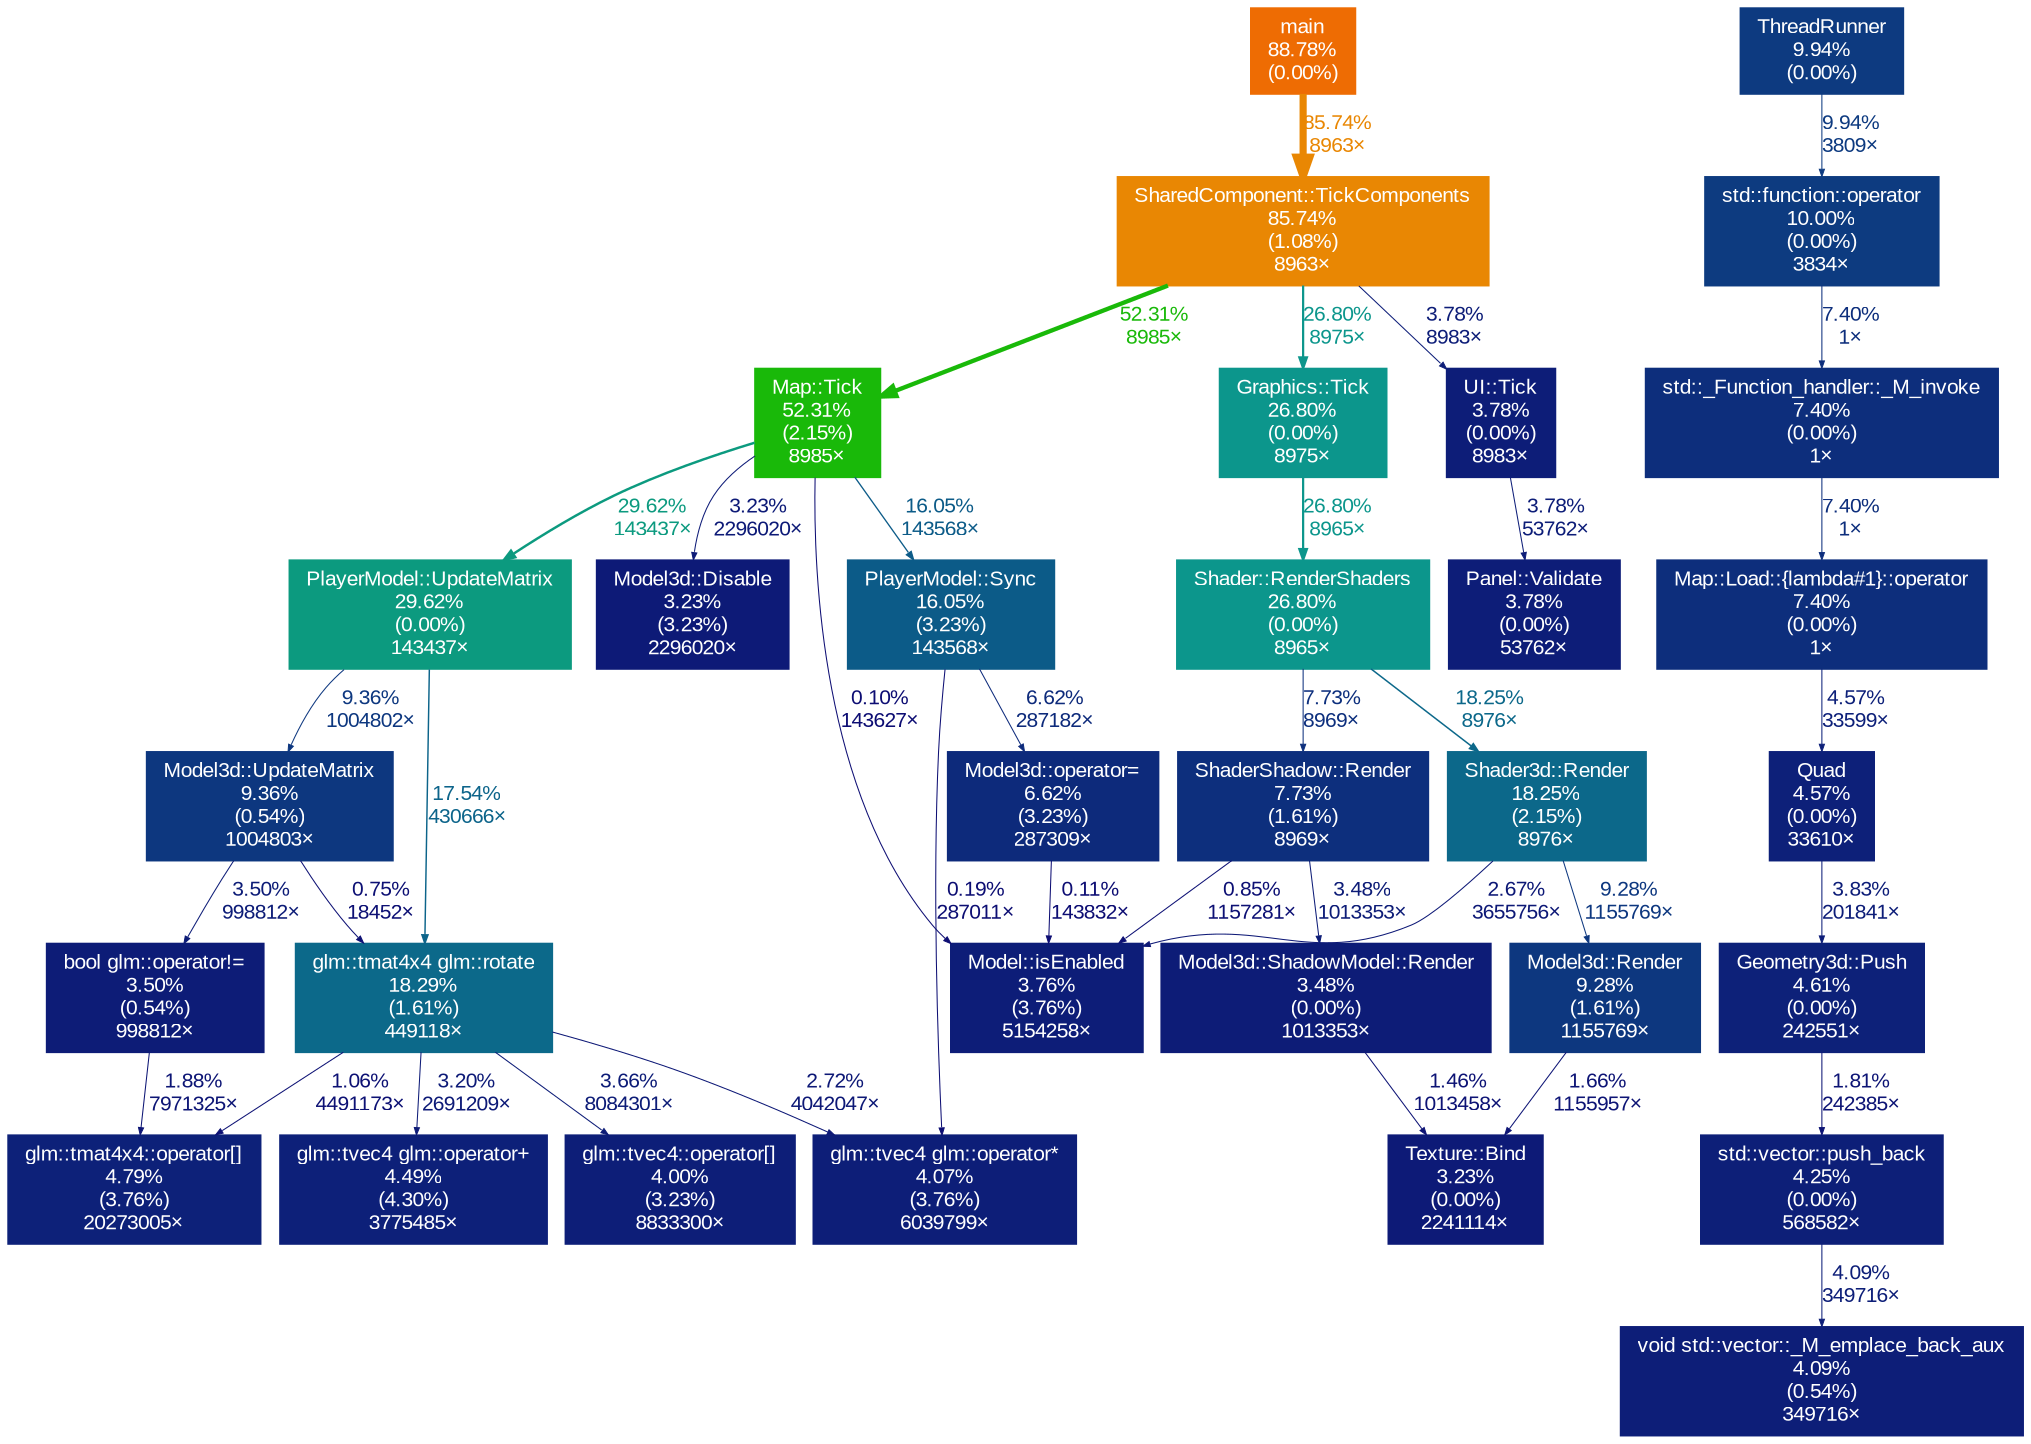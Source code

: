 digraph {
	graph [fontname=Arial, nodesep=0.125, ranksep=0.25];
	node [fontcolor=white, fontname=Arial, height=0, shape=box, style=filled, width=0];
	edge [fontname=Arial];
	1 [color="#ee6c03", fontcolor="#ffffff", fontsize="10.00", label="main\n88.78%\n(0.00%)"];
	1 -> 2 [arrowsize="0.93", color="#e98703", fontcolor="#e98703", fontsize="10.00", label="85.74%\n8963×", labeldistance="3.43", penwidth="3.43"];
	2 [color="#e98703", fontcolor="#ffffff", fontsize="10.00", label="SharedComponent::TickComponents\n85.74%\n(1.08%)\n8963×"];
	2 -> 3 [arrowsize="0.72", color="#19b909", fontcolor="#19b909", fontsize="10.00", label="52.31%\n8985×", labeldistance="2.09", penwidth="2.09"];
	2 -> 5 [arrowsize="0.52", color="#0c968c", fontcolor="#0c968c", fontsize="10.00", label="26.80%\n8975×", labeldistance="1.07", penwidth="1.07"];
	2 -> 27 [arrowsize="0.35", color="#0d1d78", fontcolor="#0d1d78", fontsize="10.00", label="3.78%\n8983×", labeldistance="0.50", penwidth="0.50"];
	3 [color="#19b909", fontcolor="#ffffff", fontsize="10.00", label="Map::Tick\n52.31%\n(2.15%)\n8985×"];
	3 -> 4 [arrowsize="0.54", color="#0c9a7f", fontcolor="#0c9a7f", fontsize="10.00", label="29.62%\n143437×", labeldistance="1.18", penwidth="1.18"];
	3 -> 9 [arrowsize="0.40", color="#0c5b88", fontcolor="#0c5b88", fontsize="10.00", label="16.05%\n143568×", labeldistance="0.64", penwidth="0.64"];
	3 -> 28 [arrowsize="0.35", color="#0d0d73", fontcolor="#0d0d73", fontsize="10.00", label="0.10%\n143627×", labeldistance="0.50", penwidth="0.50"];
	3 -> 31 [arrowsize="0.35", color="#0d1a77", fontcolor="#0d1a77", fontsize="10.00", label="3.23%\n2296020×", labeldistance="0.50", penwidth="0.50"];
	4 [color="#0c9a7f", fontcolor="#ffffff", fontsize="10.00", label="PlayerModel::UpdateMatrix\n29.62%\n(0.00%)\n143437×"];
	4 -> 8 [arrowsize="0.42", color="#0c648a", fontcolor="#0c648a", fontsize="10.00", label="17.54%\n430666×", labeldistance="0.70", penwidth="0.70"];
	4 -> 12 [arrowsize="0.35", color="#0d377f", fontcolor="#0d377f", fontsize="10.00", label="9.36%\n1004802×", labeldistance="0.50", penwidth="0.50"];
	5 [color="#0c968c", fontcolor="#ffffff", fontsize="10.00", label="Graphics::Tick\n26.80%\n(0.00%)\n8975×"];
	5 -> 6 [arrowsize="0.52", color="#0c968c", fontcolor="#0c968c", fontsize="10.00", label="26.80%\n8965×", labeldistance="1.07", penwidth="1.07"];
	6 [color="#0c968c", fontcolor="#ffffff", fontsize="10.00", label="Shader::RenderShaders\n26.80%\n(0.00%)\n8965×"];
	6 -> 7 [arrowsize="0.43", color="#0c688a", fontcolor="#0c688a", fontsize="10.00", label="18.25%\n8976×", labeldistance="0.73", penwidth="0.73"];
	6 -> 14 [arrowsize="0.35", color="#0d2f7d", fontcolor="#0d2f7d", fontsize="10.00", label="7.73%\n8969×", labeldistance="0.50", penwidth="0.50"];
	7 [color="#0c688a", fontcolor="#ffffff", fontsize="10.00", label="Shader3d::Render\n18.25%\n(2.15%)\n8976×"];
	7 -> 13 [arrowsize="0.35", color="#0d377f", fontcolor="#0d377f", fontsize="10.00", label="9.28%\n1155769×", labeldistance="0.50", penwidth="0.50"];
	7 -> 28 [arrowsize="0.35", color="#0d1876", fontcolor="#0d1876", fontsize="10.00", label="2.67%\n3655756×", labeldistance="0.50", penwidth="0.50"];
	8 [color="#0c698a", fontcolor="#ffffff", fontsize="10.00", label="glm::tmat4x4 glm::rotate\n18.29%\n(1.61%)\n449118×"];
	8 -> 18 [arrowsize="0.35", color="#0d1174", fontcolor="#0d1174", fontsize="10.00", label="1.06%\n4491173×", labeldistance="0.50", penwidth="0.50"];
	8 -> 21 [arrowsize="0.35", color="#0d1a77", fontcolor="#0d1a77", fontsize="10.00", label="3.20%\n2691209×", labeldistance="0.50", penwidth="0.50"];
	8 -> 24 [arrowsize="0.35", color="#0d1876", fontcolor="#0d1876", fontsize="10.00", label="2.72%\n4042047×", labeldistance="0.50", penwidth="0.50"];
	8 -> 25 [arrowsize="0.35", color="#0d1c77", fontcolor="#0d1c77", fontsize="10.00", label="3.66%\n8084301×", labeldistance="0.50", penwidth="0.50"];
	9 [color="#0c5b88", fontcolor="#ffffff", fontsize="10.00", label="PlayerModel::Sync\n16.05%\n(3.23%)\n143568×"];
	9 -> 17 [arrowsize="0.35", color="#0d2a7b", fontcolor="#0d2a7b", fontsize="10.00", label="6.62%\n287182×", labeldistance="0.50", penwidth="0.50"];
	9 -> 24 [arrowsize="0.35", color="#0d0e73", fontcolor="#0d0e73", fontsize="10.00", label="0.19%\n287011×", labeldistance="0.50", penwidth="0.50"];
	10 [color="#0d3b80", fontcolor="#ffffff", fontsize="10.00", label="std::function::operator\n10.00%\n(0.00%)\n3834×"];
	10 -> 15 [arrowsize="0.35", color="#0d2e7c", fontcolor="#0d2e7c", fontsize="10.00", label="7.40%\n1×", labeldistance="0.50", penwidth="0.50"];
	11 [color="#0d3a80", fontcolor="#ffffff", fontsize="10.00", label="ThreadRunner\n9.94%\n(0.00%)"];
	11 -> 10 [arrowsize="0.35", color="#0d3a80", fontcolor="#0d3a80", fontsize="10.00", label="9.94%\n3809×", labeldistance="0.50", penwidth="0.50"];
	12 [color="#0d377f", fontcolor="#ffffff", fontsize="10.00", label="Model3d::UpdateMatrix\n9.36%\n(0.54%)\n1004803×"];
	12 -> 8 [arrowsize="0.35", color="#0d1074", fontcolor="#0d1074", fontsize="10.00", label="0.75%\n18452×", labeldistance="0.50", penwidth="0.50"];
	12 -> 29 [arrowsize="0.35", color="#0d1c77", fontcolor="#0d1c77", fontsize="10.00", label="3.50%\n998812×", labeldistance="0.50", penwidth="0.50"];
	13 [color="#0d377f", fontcolor="#ffffff", fontsize="10.00", label="Model3d::Render\n9.28%\n(1.61%)\n1155769×"];
	13 -> 32 [arrowsize="0.35", color="#0d1475", fontcolor="#0d1475", fontsize="10.00", label="1.66%\n1155957×", labeldistance="0.50", penwidth="0.50"];
	14 [color="#0d2f7d", fontcolor="#ffffff", fontsize="10.00", label="ShaderShadow::Render\n7.73%\n(1.61%)\n8969×"];
	14 -> 28 [arrowsize="0.35", color="#0d1074", fontcolor="#0d1074", fontsize="10.00", label="0.85%\n1157281×", labeldistance="0.50", penwidth="0.50"];
	14 -> 30 [arrowsize="0.35", color="#0d1c77", fontcolor="#0d1c77", fontsize="10.00", label="3.48%\n1013353×", labeldistance="0.50", penwidth="0.50"];
	15 [color="#0d2e7c", fontcolor="#ffffff", fontsize="10.00", label="std::_Function_handler::_M_invoke\n7.40%\n(0.00%)\n1×"];
	15 -> 16 [arrowsize="0.35", color="#0d2e7c", fontcolor="#0d2e7c", fontsize="10.00", label="7.40%\n1×", labeldistance="0.50", penwidth="0.50"];
	16 [color="#0d2e7c", fontcolor="#ffffff", fontsize="10.00", label="Map::Load::{lambda#1}::operator\n7.40%\n(0.00%)\n1×"];
	16 -> 20 [arrowsize="0.35", color="#0d2079", fontcolor="#0d2079", fontsize="10.00", label="4.57%\n33599×", labeldistance="0.50", penwidth="0.50"];
	17 [color="#0d2a7b", fontcolor="#ffffff", fontsize="10.00", label="Model3d::operator=\n6.62%\n(3.23%)\n287309×"];
	17 -> 28 [arrowsize="0.35", color="#0d0d73", fontcolor="#0d0d73", fontsize="10.00", label="0.11%\n143832×", labeldistance="0.50", penwidth="0.50"];
	18 [color="#0d2179", fontcolor="#ffffff", fontsize="10.00", label="glm::tmat4x4::operator[]\n4.79%\n(3.76%)\n20273005×"];
	19 [color="#0d2179", fontcolor="#ffffff", fontsize="10.00", label="Geometry3d::Push\n4.61%\n(0.00%)\n242551×"];
	19 -> 22 [arrowsize="0.35", color="#0d1475", fontcolor="#0d1475", fontsize="10.00", label="1.81%\n242385×", labeldistance="0.50", penwidth="0.50"];
	20 [color="#0d2079", fontcolor="#ffffff", fontsize="10.00", label="Quad\n4.57%\n(0.00%)\n33610×"];
	20 -> 19 [arrowsize="0.35", color="#0d1d78", fontcolor="#0d1d78", fontsize="10.00", label="3.83%\n201841×", labeldistance="0.50", penwidth="0.50"];
	21 [color="#0d2079", fontcolor="#ffffff", fontsize="10.00", label="glm::tvec4 glm::operator+\n4.49%\n(4.30%)\n3775485×"];
	22 [color="#0d1f78", fontcolor="#ffffff", fontsize="10.00", label="std::vector::push_back\n4.25%\n(0.00%)\n568582×"];
	22 -> 23 [arrowsize="0.35", color="#0d1e78", fontcolor="#0d1e78", fontsize="10.00", label="4.09%\n349716×", labeldistance="0.50", penwidth="0.50"];
	23 [color="#0d1e78", fontcolor="#ffffff", fontsize="10.00", label="void std::vector::_M_emplace_back_aux\n4.09%\n(0.54%)\n349716×"];
	24 [color="#0d1e78", fontcolor="#ffffff", fontsize="10.00", label="glm::tvec4 glm::operator*\n4.07%\n(3.76%)\n6039799×"];
	25 [color="#0d1e78", fontcolor="#ffffff", fontsize="10.00", label="glm::tvec4::operator[]\n4.00%\n(3.23%)\n8833300×"];
	26 [color="#0d1d78", fontcolor="#ffffff", fontsize="10.00", label="Panel::Validate\n3.78%\n(0.00%)\n53762×"];
	27 [color="#0d1d78", fontcolor="#ffffff", fontsize="10.00", label="UI::Tick\n3.78%\n(0.00%)\n8983×"];
	27 -> 26 [arrowsize="0.35", color="#0d1d78", fontcolor="#0d1d78", fontsize="10.00", label="3.78%\n53762×", labeldistance="0.50", penwidth="0.50"];
	28 [color="#0d1d78", fontcolor="#ffffff", fontsize="10.00", label="Model::isEnabled\n3.76%\n(3.76%)\n5154258×"];
	29 [color="#0d1c77", fontcolor="#ffffff", fontsize="10.00", label="bool glm::operator!=\n3.50%\n(0.54%)\n998812×"];
	29 -> 18 [arrowsize="0.35", color="#0d1575", fontcolor="#0d1575", fontsize="10.00", label="1.88%\n7971325×", labeldistance="0.50", penwidth="0.50"];
	30 [color="#0d1c77", fontcolor="#ffffff", fontsize="10.00", label="Model3d::ShadowModel::Render\n3.48%\n(0.00%)\n1013353×"];
	30 -> 32 [arrowsize="0.35", color="#0d1375", fontcolor="#0d1375", fontsize="10.00", label="1.46%\n1013458×", labeldistance="0.50", penwidth="0.50"];
	31 [color="#0d1a77", fontcolor="#ffffff", fontsize="10.00", label="Model3d::Disable\n3.23%\n(3.23%)\n2296020×"];
	32 [color="#0d1a77", fontcolor="#ffffff", fontsize="10.00", label="Texture::Bind\n3.23%\n(0.00%)\n2241114×"];
}
